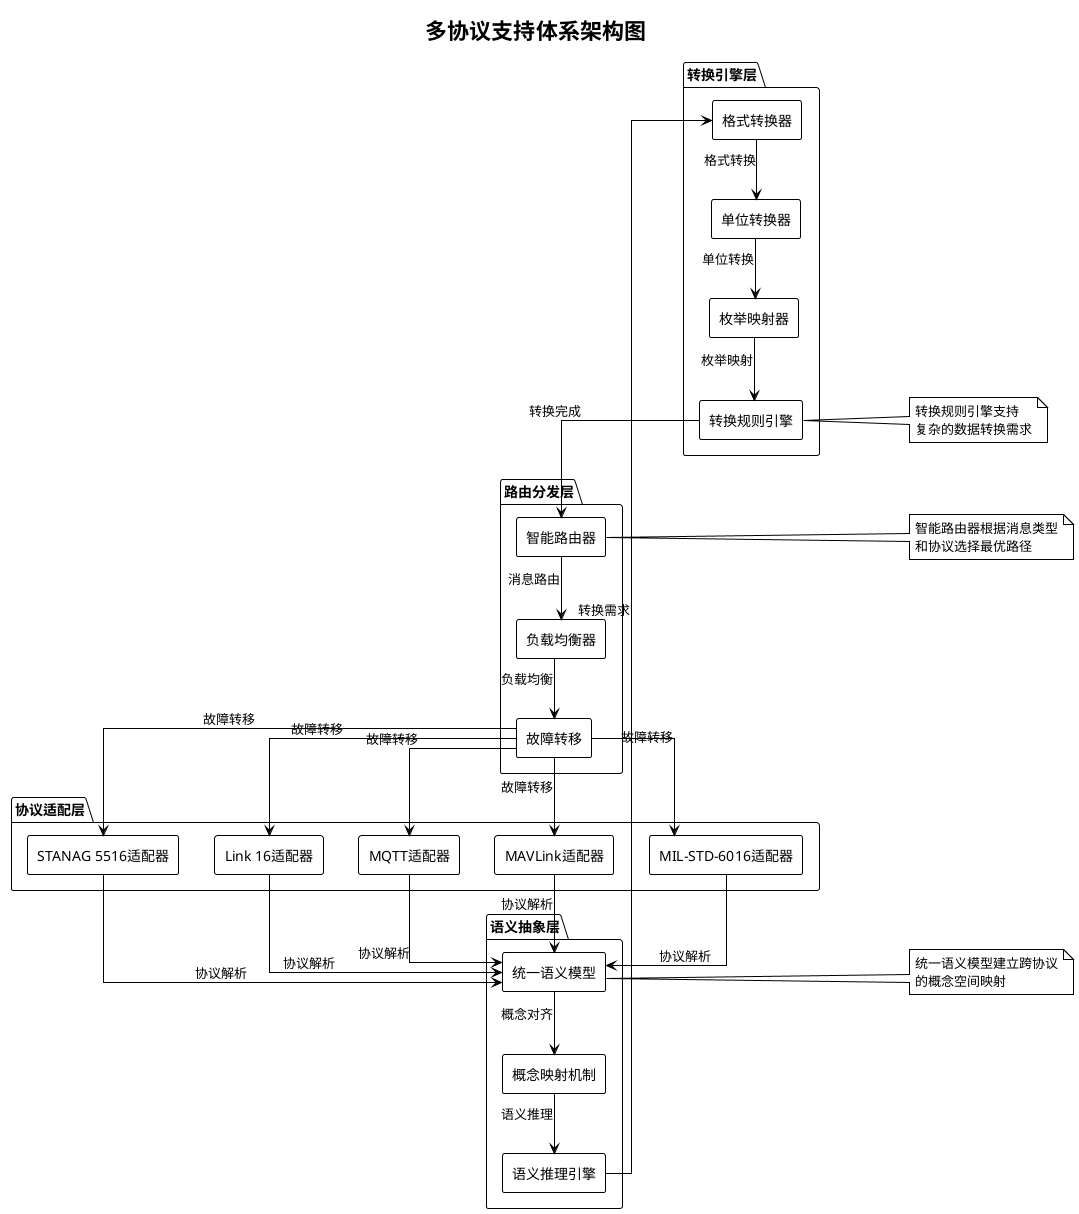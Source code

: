 @startuml 多协议支持体系架构图
!theme plain
skinparam backgroundColor white
skinparam componentStyle rectangle
skinparam linetype ortho

title 多协议支持体系架构图

package "路由分发层" as routing {
    component [智能路由器] as router
    component [负载均衡器] as lb
    component [故障转移] as failover
}

package "转换引擎层" as engine {
    component [格式转换器] as format_converter
    component [单位转换器] as unit_converter
    component [枚举映射器] as enum_mapper
    component [转换规则引擎] as rule_engine
}

package "语义抽象层" as semantic {
    component [统一语义模型] as semantic_model
    component [概念映射机制] as concept_mapping
    component [语义推理引擎] as reasoning_engine
}

package "协议适配层" as adapter {
    component [MIL-STD-6016适配器] as mil6016
    component [MAVLink适配器] as mavlink
    component [MQTT适配器] as mqtt
    component [Link 16适配器] as link16
    component [STANAG 5516适配器] as stanag
}

' 协议数据流
mil6016 --> semantic_model : 协议解析
mavlink --> semantic_model : 协议解析
mqtt --> semantic_model : 协议解析
link16 --> semantic_model : 协议解析
stanag --> semantic_model : 协议解析

' 语义处理流
semantic_model --> concept_mapping : 概念对齐
concept_mapping --> reasoning_engine : 语义推理
reasoning_engine --> format_converter : 转换需求

' 转换处理流
format_converter --> unit_converter : 格式转换
unit_converter --> enum_mapper : 单位转换
enum_mapper --> rule_engine : 枚举映射
rule_engine --> router : 转换完成

' 路由分发流
router --> lb : 消息路由
lb --> failover : 负载均衡
failover --> mil6016 : 故障转移
failover --> mavlink : 故障转移
failover --> mqtt : 故障转移
failover --> link16 : 故障转移
failover --> stanag : 故障转移

note right of semantic_model
  统一语义模型建立跨协议
  的概念空间映射
end note

note right of rule_engine
  转换规则引擎支持
  复杂的数据转换需求
end note

note right of router
  智能路由器根据消息类型
  和协议选择最优路径
end note

@enduml